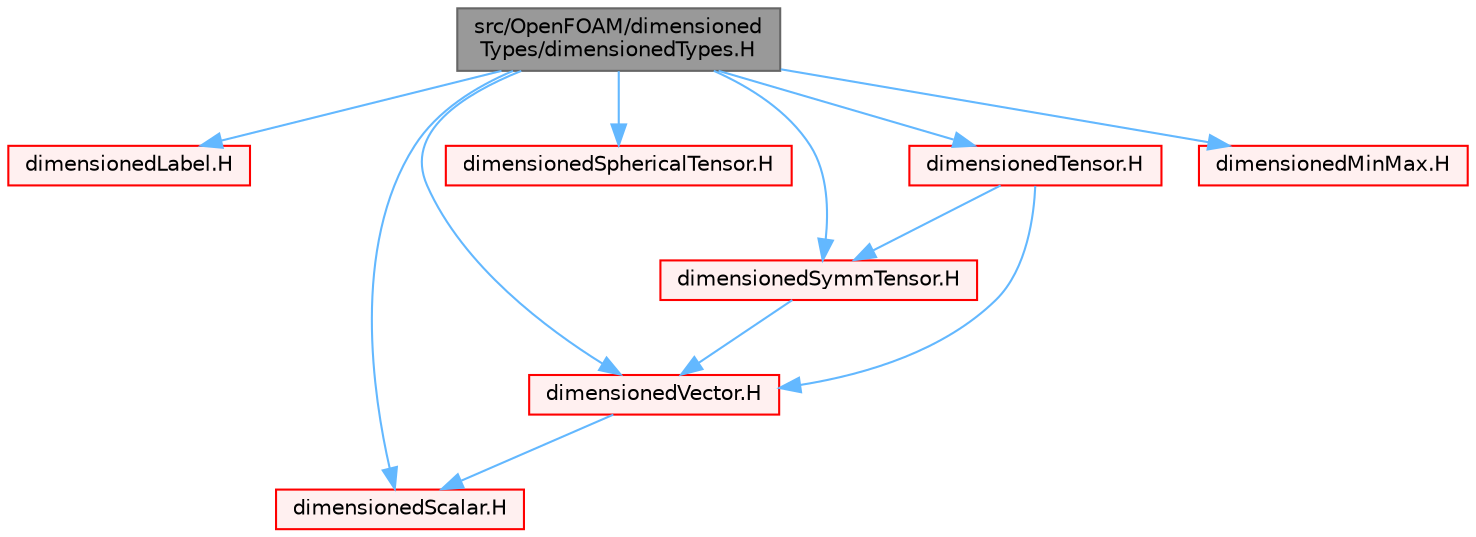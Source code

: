 digraph "src/OpenFOAM/dimensionedTypes/dimensionedTypes.H"
{
 // LATEX_PDF_SIZE
  bgcolor="transparent";
  edge [fontname=Helvetica,fontsize=10,labelfontname=Helvetica,labelfontsize=10];
  node [fontname=Helvetica,fontsize=10,shape=box,height=0.2,width=0.4];
  Node1 [id="Node000001",label="src/OpenFOAM/dimensioned\lTypes/dimensionedTypes.H",height=0.2,width=0.4,color="gray40", fillcolor="grey60", style="filled", fontcolor="black",tooltip=" "];
  Node1 -> Node2 [id="edge1_Node000001_Node000002",color="steelblue1",style="solid",tooltip=" "];
  Node2 [id="Node000002",label="dimensionedLabel.H",height=0.2,width=0.4,color="red", fillcolor="#FFF0F0", style="filled",URL="$dimensionedLabel_8H.html",tooltip=" "];
  Node1 -> Node197 [id="edge2_Node000001_Node000197",color="steelblue1",style="solid",tooltip=" "];
  Node197 [id="Node000197",label="dimensionedScalar.H",height=0.2,width=0.4,color="red", fillcolor="#FFF0F0", style="filled",URL="$dimensionedScalar_8H.html",tooltip=" "];
  Node1 -> Node198 [id="edge3_Node000001_Node000198",color="steelblue1",style="solid",tooltip=" "];
  Node198 [id="Node000198",label="dimensionedVector.H",height=0.2,width=0.4,color="red", fillcolor="#FFF0F0", style="filled",URL="$dimensionedVector_8H.html",tooltip=" "];
  Node198 -> Node197 [id="edge4_Node000198_Node000197",color="steelblue1",style="solid",tooltip=" "];
  Node1 -> Node200 [id="edge5_Node000001_Node000200",color="steelblue1",style="solid",tooltip=" "];
  Node200 [id="Node000200",label="dimensionedSphericalTensor.H",height=0.2,width=0.4,color="red", fillcolor="#FFF0F0", style="filled",URL="$dimensionedSphericalTensor_8H.html",tooltip=" "];
  Node1 -> Node202 [id="edge6_Node000001_Node000202",color="steelblue1",style="solid",tooltip=" "];
  Node202 [id="Node000202",label="dimensionedSymmTensor.H",height=0.2,width=0.4,color="red", fillcolor="#FFF0F0", style="filled",URL="$dimensionedSymmTensor_8H.html",tooltip=" "];
  Node202 -> Node198 [id="edge7_Node000202_Node000198",color="steelblue1",style="solid",tooltip=" "];
  Node1 -> Node209 [id="edge8_Node000001_Node000209",color="steelblue1",style="solid",tooltip=" "];
  Node209 [id="Node000209",label="dimensionedTensor.H",height=0.2,width=0.4,color="red", fillcolor="#FFF0F0", style="filled",URL="$dimensionedTensor_8H.html",tooltip=" "];
  Node209 -> Node198 [id="edge9_Node000209_Node000198",color="steelblue1",style="solid",tooltip=" "];
  Node209 -> Node202 [id="edge10_Node000209_Node000202",color="steelblue1",style="solid",tooltip=" "];
  Node1 -> Node210 [id="edge11_Node000001_Node000210",color="steelblue1",style="solid",tooltip=" "];
  Node210 [id="Node000210",label="dimensionedMinMax.H",height=0.2,width=0.4,color="red", fillcolor="#FFF0F0", style="filled",URL="$dimensionedMinMax_8H.html",tooltip=" "];
}
